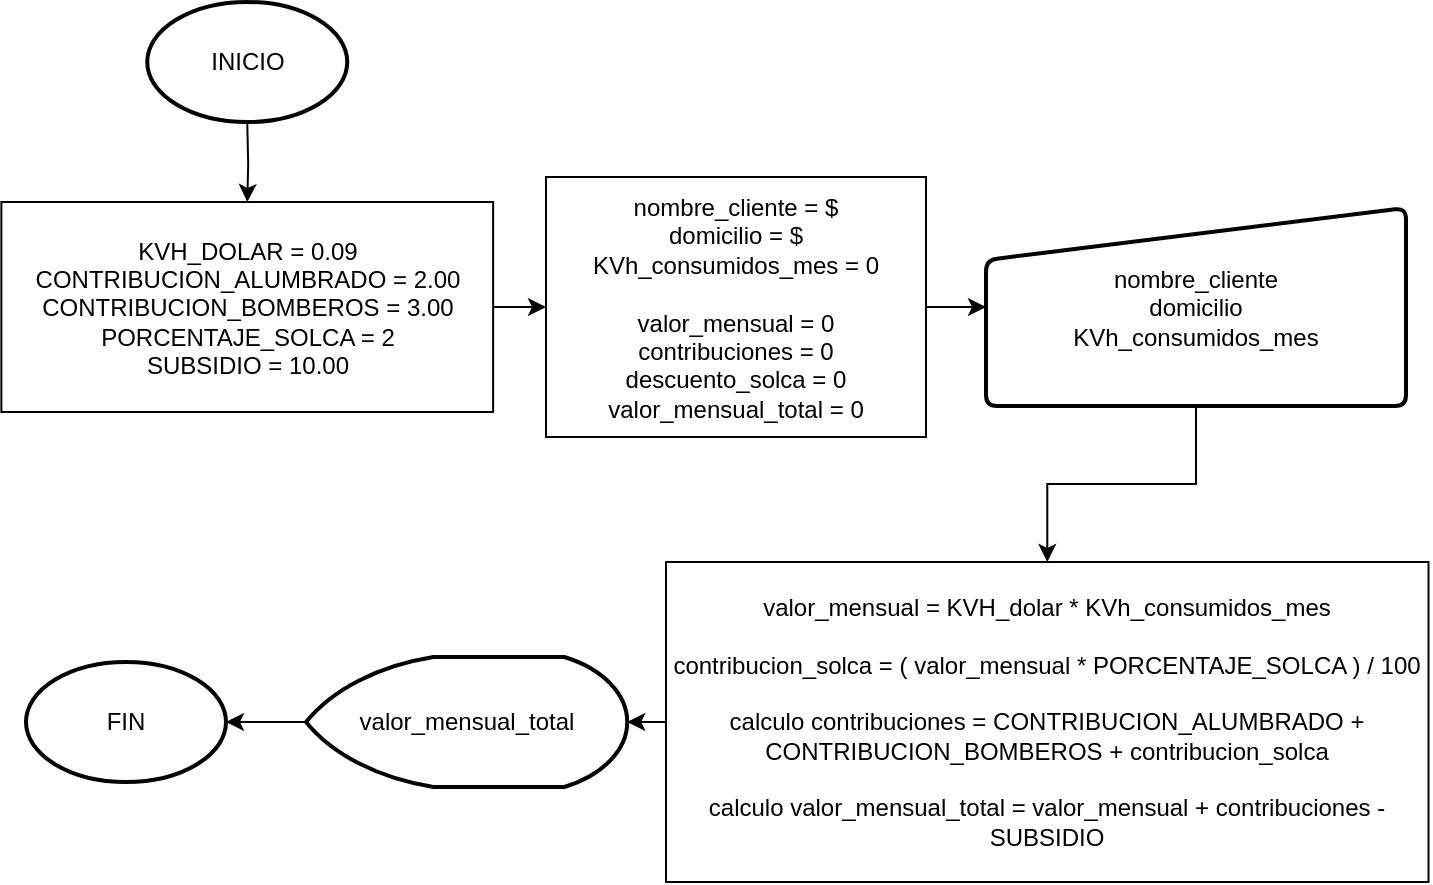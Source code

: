 <mxfile version="14.6.13" type="device"><diagram id="GhAWc-z9XBtjBDH4qVv1" name="Page-1"><mxGraphModel dx="1278" dy="948" grid="1" gridSize="10" guides="1" tooltips="1" connect="1" arrows="1" fold="1" page="1" pageScale="1" pageWidth="827" pageHeight="1169" background="none" math="0" shadow="0"><root><mxCell id="0"/><mxCell id="1" parent="0"/><mxCell id="21" value="" style="edgeStyle=orthogonalEdgeStyle;rounded=0;orthogonalLoop=1;jettySize=auto;html=1;" parent="1" source="3" target="7" edge="1"><mxGeometry relative="1" as="geometry"/></mxCell><mxCell id="3" value="KVH_DOLAR = 0.09&lt;br&gt;CONTRIBUCION_ALUMBRADO = 2.00&lt;br&gt;CONTRIBUCION_BOMBEROS = 3.00&lt;br&gt;PORCENTAJE_SOLCA = 2&lt;br&gt;SUBSIDIO = 10.00" style="rounded=0;whiteSpace=wrap;html=1;align=center;" parent="1" vertex="1"><mxGeometry x="77.68" y="120" width="245.89" height="105" as="geometry"/></mxCell><mxCell id="34" value="" style="edgeStyle=orthogonalEdgeStyle;rounded=0;orthogonalLoop=1;jettySize=auto;html=1;" parent="1" target="3" edge="1"><mxGeometry relative="1" as="geometry"><mxPoint x="200.62" y="80" as="sourcePoint"/></mxGeometry></mxCell><mxCell id="UymfagPftsy3o3uHlor1-40" value="" style="edgeStyle=orthogonalEdgeStyle;rounded=0;orthogonalLoop=1;jettySize=auto;html=1;" edge="1" parent="1" source="7" target="39"><mxGeometry relative="1" as="geometry"/></mxCell><mxCell id="7" value="nombre_cliente = $&lt;br&gt;domicilio = $&lt;br&gt;KVh_consumidos_mes = 0&lt;br&gt;&lt;br&gt;&lt;div&gt;valor_mensual = 0&lt;/div&gt;&lt;div&gt;contribuciones = 0&lt;/div&gt;&lt;div&gt;descuento_solca = 0&lt;/div&gt;&lt;div&gt;valor_mensual_total = 0&lt;/div&gt;" style="rounded=0;whiteSpace=wrap;html=1;align=center;" parent="1" vertex="1"><mxGeometry x="350" y="107.5" width="190" height="130" as="geometry"/></mxCell><mxCell id="36" value="" style="edgeStyle=orthogonalEdgeStyle;rounded=0;orthogonalLoop=1;jettySize=auto;html=1;" parent="1" source="13" target="35" edge="1"><mxGeometry relative="1" as="geometry"/></mxCell><mxCell id="13" value="&lt;font style=&quot;font-size: 12px&quot;&gt;valor_mensual = KVH_dolar * KVh_consumidos_mes&lt;br&gt;&lt;br&gt;contribucion_solca = ( valor_mensual * PORCENTAJE_SOLCA ) / 100&lt;br&gt;&lt;br&gt;calculo contribuciones = CONTRIBUCION_ALUMBRADO + CONTRIBUCION_BOMBEROS + contribucion_solca&lt;br&gt;&lt;br&gt;calculo valor_mensual_total = valor_mensual + contribuciones - SUBSIDIO&lt;/font&gt;" style="rounded=0;whiteSpace=wrap;html=1;" parent="1" vertex="1"><mxGeometry x="410" y="300" width="381.25" height="160" as="geometry"/></mxCell><mxCell id="UymfagPftsy3o3uHlor1-42" value="" style="edgeStyle=orthogonalEdgeStyle;rounded=0;orthogonalLoop=1;jettySize=auto;html=1;" edge="1" parent="1" source="35" target="37"><mxGeometry relative="1" as="geometry"/></mxCell><mxCell id="35" value="valor_mensual_total" style="strokeWidth=2;html=1;shape=mxgraph.flowchart.display;whiteSpace=wrap;" parent="1" vertex="1"><mxGeometry x="230" y="347.5" width="160.62" height="65" as="geometry"/></mxCell><mxCell id="37" value="FIN" style="strokeWidth=2;html=1;shape=mxgraph.flowchart.start_1;whiteSpace=wrap;" parent="1" vertex="1"><mxGeometry x="90" y="350" width="100" height="60" as="geometry"/></mxCell><mxCell id="38" value="INICIO" style="strokeWidth=2;html=1;shape=mxgraph.flowchart.start_1;whiteSpace=wrap;" parent="1" vertex="1"><mxGeometry x="150.62" y="20" width="100" height="60" as="geometry"/></mxCell><mxCell id="UymfagPftsy3o3uHlor1-41" style="edgeStyle=orthogonalEdgeStyle;rounded=0;orthogonalLoop=1;jettySize=auto;html=1;" edge="1" parent="1" source="39" target="13"><mxGeometry relative="1" as="geometry"/></mxCell><mxCell id="39" value="nombre_cliente&lt;br&gt;domicilio&lt;br&gt;KVh_consumidos_mes" style="html=1;strokeWidth=2;shape=manualInput;whiteSpace=wrap;rounded=1;size=26;arcSize=11;" parent="1" vertex="1"><mxGeometry x="570" y="123" width="210" height="99" as="geometry"/></mxCell></root></mxGraphModel></diagram></mxfile>